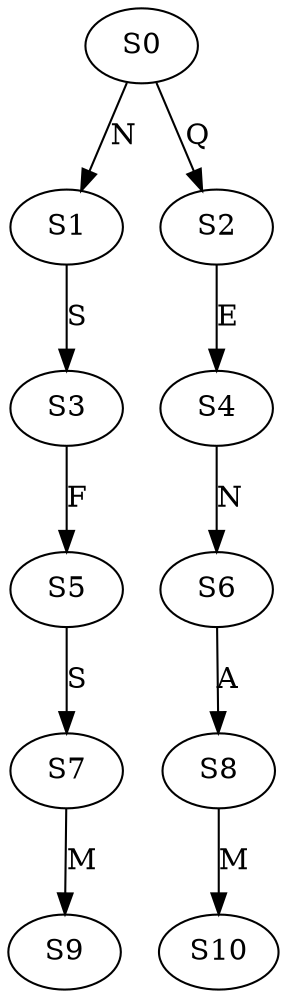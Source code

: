 strict digraph  {
	S0 -> S1 [ label = N ];
	S0 -> S2 [ label = Q ];
	S1 -> S3 [ label = S ];
	S2 -> S4 [ label = E ];
	S3 -> S5 [ label = F ];
	S4 -> S6 [ label = N ];
	S5 -> S7 [ label = S ];
	S6 -> S8 [ label = A ];
	S7 -> S9 [ label = M ];
	S8 -> S10 [ label = M ];
}
